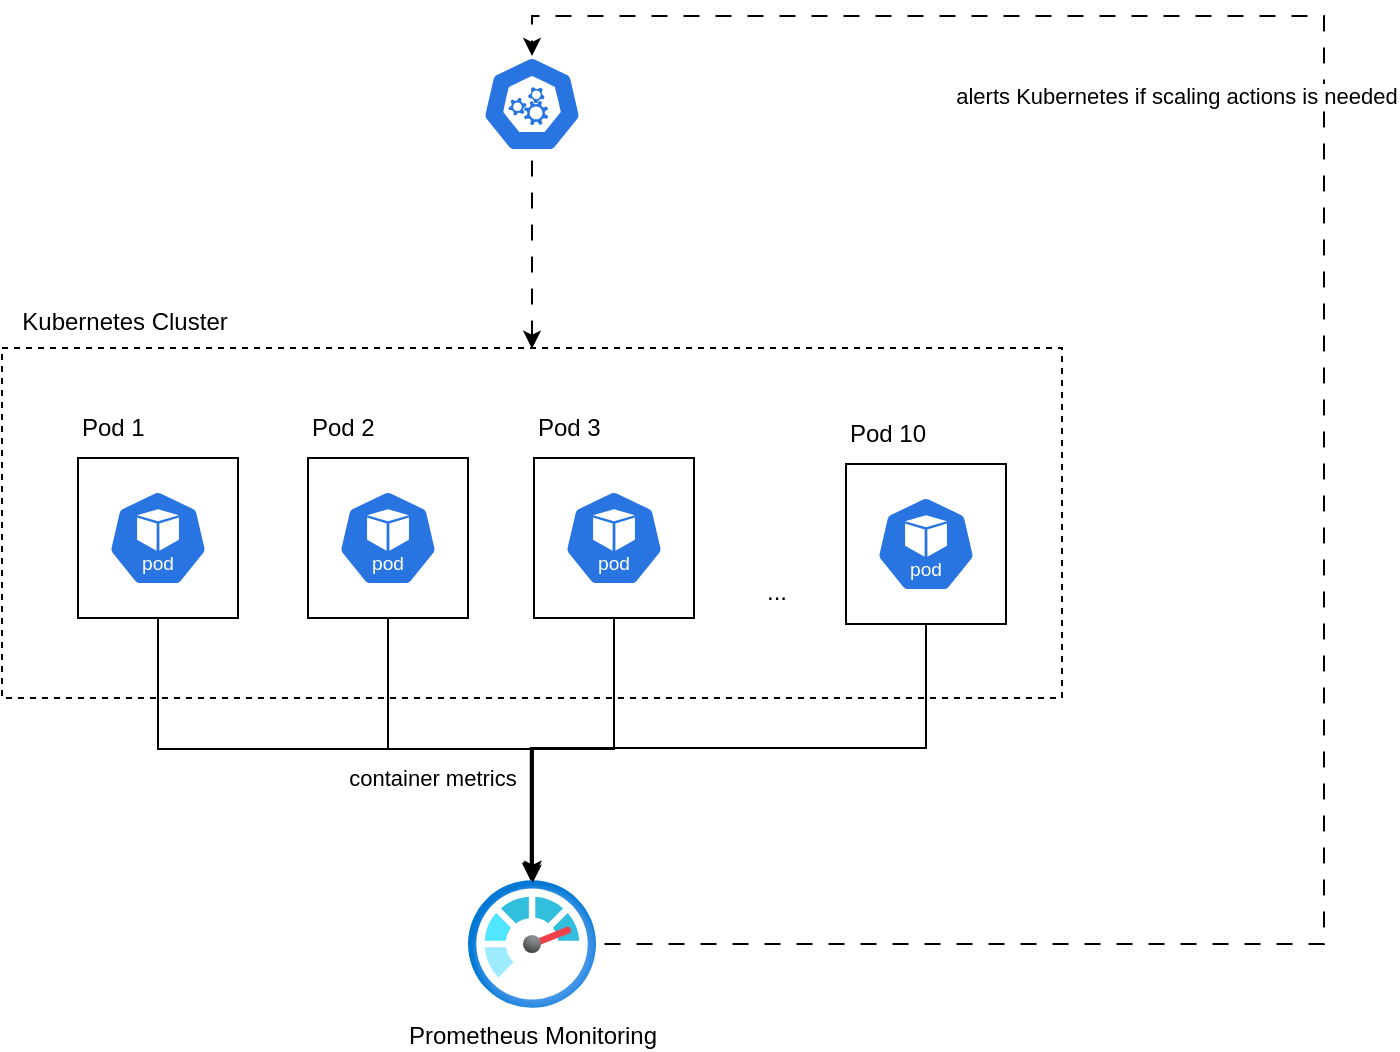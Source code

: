 <mxfile version="24.7.15">
  <diagram name="Page-1" id="Srz1Zm0OKNgckGHmFhSy">
    <mxGraphModel dx="1029" dy="719" grid="0" gridSize="10" guides="1" tooltips="1" connect="1" arrows="1" fold="1" page="0" pageScale="1" pageWidth="850" pageHeight="1100" math="0" shadow="0">
      <root>
        <mxCell id="0" />
        <mxCell id="1" parent="0" />
        <mxCell id="-Q4Kfv5MP3wiHTD52DeR-20" value="" style="verticalLabelPosition=bottom;verticalAlign=top;html=1;shape=mxgraph.basic.rect;fillColor2=none;strokeWidth=1;size=20;indent=5;dashed=1;" parent="1" vertex="1">
          <mxGeometry x="89" y="231" width="530" height="175" as="geometry" />
        </mxCell>
        <mxCell id="-Q4Kfv5MP3wiHTD52DeR-42" style="edgeStyle=orthogonalEdgeStyle;rounded=0;orthogonalLoop=1;jettySize=auto;html=1;exitX=0.5;exitY=1;exitDx=0;exitDy=0;" parent="1" source="-Q4Kfv5MP3wiHTD52DeR-5" target="-Q4Kfv5MP3wiHTD52DeR-41" edge="1">
          <mxGeometry relative="1" as="geometry">
            <mxPoint x="364" y="466" as="targetPoint" />
          </mxGeometry>
        </mxCell>
        <mxCell id="-Q4Kfv5MP3wiHTD52DeR-5" value="" style="whiteSpace=wrap;html=1;aspect=fixed;" parent="1" vertex="1">
          <mxGeometry x="127" y="286" width="80" height="80" as="geometry" />
        </mxCell>
        <mxCell id="-Q4Kfv5MP3wiHTD52DeR-6" value="Pod 1" style="text;html=1;align=left;verticalAlign=middle;resizable=0;points=[];autosize=1;strokeColor=none;fillColor=none;" parent="1" vertex="1">
          <mxGeometry x="127" y="258" width="49" height="26" as="geometry" />
        </mxCell>
        <mxCell id="-Q4Kfv5MP3wiHTD52DeR-21" value="..." style="text;html=1;align=center;verticalAlign=middle;resizable=0;points=[];autosize=1;strokeColor=none;fillColor=none;" parent="1" vertex="1">
          <mxGeometry x="462" y="340" width="28" height="26" as="geometry" />
        </mxCell>
        <mxCell id="-Q4Kfv5MP3wiHTD52DeR-26" value="Kubernetes Cluster" style="text;html=1;align=center;verticalAlign=middle;resizable=0;points=[];autosize=1;strokeColor=none;fillColor=none;" parent="1" vertex="1">
          <mxGeometry x="89" y="205" width="121" height="26" as="geometry" />
        </mxCell>
        <mxCell id="-Q4Kfv5MP3wiHTD52DeR-28" value="" style="aspect=fixed;sketch=0;html=1;dashed=0;whitespace=wrap;verticalLabelPosition=bottom;verticalAlign=top;fillColor=#2875E2;strokeColor=#ffffff;points=[[0.005,0.63,0],[0.1,0.2,0],[0.9,0.2,0],[0.5,0,0],[0.995,0.63,0],[0.72,0.99,0],[0.5,1,0],[0.28,0.99,0]];shape=mxgraph.kubernetes.icon2;kubernetesLabel=1;prIcon=pod" parent="1" vertex="1">
          <mxGeometry x="142" y="302" width="50" height="48" as="geometry" />
        </mxCell>
        <mxCell id="-Q4Kfv5MP3wiHTD52DeR-30" value="" style="whiteSpace=wrap;html=1;aspect=fixed;" parent="1" vertex="1">
          <mxGeometry x="355" y="286" width="80" height="80" as="geometry" />
        </mxCell>
        <mxCell id="-Q4Kfv5MP3wiHTD52DeR-31" value="Pod 3" style="text;html=1;align=left;verticalAlign=middle;resizable=0;points=[];autosize=1;strokeColor=none;fillColor=none;" parent="1" vertex="1">
          <mxGeometry x="355" y="258" width="49" height="26" as="geometry" />
        </mxCell>
        <mxCell id="-Q4Kfv5MP3wiHTD52DeR-32" value="" style="aspect=fixed;sketch=0;html=1;dashed=0;whitespace=wrap;verticalLabelPosition=bottom;verticalAlign=top;fillColor=#2875E2;strokeColor=#ffffff;points=[[0.005,0.63,0],[0.1,0.2,0],[0.9,0.2,0],[0.5,0,0],[0.995,0.63,0],[0.72,0.99,0],[0.5,1,0],[0.28,0.99,0]];shape=mxgraph.kubernetes.icon2;kubernetesLabel=1;prIcon=pod" parent="1" vertex="1">
          <mxGeometry x="370" y="302" width="50" height="48" as="geometry" />
        </mxCell>
        <mxCell id="-Q4Kfv5MP3wiHTD52DeR-33" value="" style="whiteSpace=wrap;html=1;aspect=fixed;" parent="1" vertex="1">
          <mxGeometry x="242" y="286" width="80" height="80" as="geometry" />
        </mxCell>
        <mxCell id="-Q4Kfv5MP3wiHTD52DeR-34" value="Pod 2" style="text;html=1;align=left;verticalAlign=middle;resizable=0;points=[];autosize=1;strokeColor=none;fillColor=none;" parent="1" vertex="1">
          <mxGeometry x="242" y="258" width="49" height="26" as="geometry" />
        </mxCell>
        <mxCell id="-Q4Kfv5MP3wiHTD52DeR-35" value="" style="aspect=fixed;sketch=0;html=1;dashed=0;whitespace=wrap;verticalLabelPosition=bottom;verticalAlign=top;fillColor=#2875E2;strokeColor=#ffffff;points=[[0.005,0.63,0],[0.1,0.2,0],[0.9,0.2,0],[0.5,0,0],[0.995,0.63,0],[0.72,0.99,0],[0.5,1,0],[0.28,0.99,0]];shape=mxgraph.kubernetes.icon2;kubernetesLabel=1;prIcon=pod" parent="1" vertex="1">
          <mxGeometry x="257" y="302" width="50" height="48" as="geometry" />
        </mxCell>
        <mxCell id="-Q4Kfv5MP3wiHTD52DeR-36" value="" style="whiteSpace=wrap;html=1;aspect=fixed;" parent="1" vertex="1">
          <mxGeometry x="511" y="289" width="80" height="80" as="geometry" />
        </mxCell>
        <mxCell id="-Q4Kfv5MP3wiHTD52DeR-37" value="Pod 10" style="text;html=1;align=left;verticalAlign=middle;resizable=0;points=[];autosize=1;strokeColor=none;fillColor=none;" parent="1" vertex="1">
          <mxGeometry x="511" y="261" width="56" height="26" as="geometry" />
        </mxCell>
        <mxCell id="-Q4Kfv5MP3wiHTD52DeR-38" value="" style="aspect=fixed;sketch=0;html=1;dashed=0;whitespace=wrap;verticalLabelPosition=bottom;verticalAlign=top;fillColor=#2875E2;strokeColor=#ffffff;points=[[0.005,0.63,0],[0.1,0.2,0],[0.9,0.2,0],[0.5,0,0],[0.995,0.63,0],[0.72,0.99,0],[0.5,1,0],[0.28,0.99,0]];shape=mxgraph.kubernetes.icon2;kubernetesLabel=1;prIcon=pod" parent="1" vertex="1">
          <mxGeometry x="526" y="305" width="50" height="48" as="geometry" />
        </mxCell>
        <mxCell id="-Q4Kfv5MP3wiHTD52DeR-39" value="" style="aspect=fixed;sketch=0;html=1;dashed=0;whitespace=wrap;verticalLabelPosition=bottom;verticalAlign=top;fillColor=#2875E2;strokeColor=#ffffff;points=[[0.005,0.63,0],[0.1,0.2,0],[0.9,0.2,0],[0.5,0,0],[0.995,0.63,0],[0.72,0.99,0],[0.5,1,0],[0.28,0.99,0]];shape=mxgraph.kubernetes.icon2;prIcon=api" parent="1" vertex="1">
          <mxGeometry x="329" y="85" width="50" height="48" as="geometry" />
        </mxCell>
        <mxCell id="-Q4Kfv5MP3wiHTD52DeR-40" style="edgeStyle=orthogonalEdgeStyle;rounded=0;orthogonalLoop=1;jettySize=auto;html=1;entryX=0.5;entryY=0.002;entryDx=0;entryDy=0;entryPerimeter=0;flowAnimation=1;" parent="1" source="-Q4Kfv5MP3wiHTD52DeR-39" target="-Q4Kfv5MP3wiHTD52DeR-20" edge="1">
          <mxGeometry relative="1" as="geometry" />
        </mxCell>
        <mxCell id="-Q4Kfv5MP3wiHTD52DeR-47" style="edgeStyle=orthogonalEdgeStyle;rounded=0;orthogonalLoop=1;jettySize=auto;html=1;entryX=0.5;entryY=0;entryDx=0;entryDy=0;entryPerimeter=0;flowAnimation=1;" parent="1" source="-Q4Kfv5MP3wiHTD52DeR-41" target="-Q4Kfv5MP3wiHTD52DeR-39" edge="1">
          <mxGeometry relative="1" as="geometry">
            <mxPoint x="695.528" y="270.547" as="targetPoint" />
            <Array as="points">
              <mxPoint x="750" y="529" />
              <mxPoint x="750" y="65" />
              <mxPoint x="354" y="65" />
            </Array>
          </mxGeometry>
        </mxCell>
        <mxCell id="-Q4Kfv5MP3wiHTD52DeR-49" value="alerts Kubernetes if scaling actions is needed" style="edgeLabel;html=1;align=center;verticalAlign=middle;resizable=0;points=[];" parent="-Q4Kfv5MP3wiHTD52DeR-47" vertex="1" connectable="0">
          <mxGeometry x="0.048" y="4" relative="1" as="geometry">
            <mxPoint x="-70" y="-136" as="offset" />
          </mxGeometry>
        </mxCell>
        <mxCell id="-Q4Kfv5MP3wiHTD52DeR-41" value="Prometheus Monitoring" style="image;aspect=fixed;html=1;points=[];align=center;fontSize=12;image=img/lib/azure2/management_governance/Monitor.svg;" parent="1" vertex="1">
          <mxGeometry x="322" y="497" width="64" height="64" as="geometry" />
        </mxCell>
        <mxCell id="-Q4Kfv5MP3wiHTD52DeR-43" style="edgeStyle=orthogonalEdgeStyle;rounded=0;orthogonalLoop=1;jettySize=auto;html=1;exitX=0.5;exitY=1;exitDx=0;exitDy=0;entryX=0.506;entryY=0.021;entryDx=0;entryDy=0;entryPerimeter=0;" parent="1" source="-Q4Kfv5MP3wiHTD52DeR-33" target="-Q4Kfv5MP3wiHTD52DeR-41" edge="1">
          <mxGeometry relative="1" as="geometry" />
        </mxCell>
        <mxCell id="-Q4Kfv5MP3wiHTD52DeR-44" style="edgeStyle=orthogonalEdgeStyle;rounded=0;orthogonalLoop=1;jettySize=auto;html=1;exitX=0.5;exitY=1;exitDx=0;exitDy=0;entryX=0.506;entryY=-0.01;entryDx=0;entryDy=0;entryPerimeter=0;" parent="1" source="-Q4Kfv5MP3wiHTD52DeR-30" target="-Q4Kfv5MP3wiHTD52DeR-41" edge="1">
          <mxGeometry relative="1" as="geometry" />
        </mxCell>
        <mxCell id="-Q4Kfv5MP3wiHTD52DeR-45" style="edgeStyle=orthogonalEdgeStyle;rounded=0;orthogonalLoop=1;jettySize=auto;html=1;exitX=0.5;exitY=1;exitDx=0;exitDy=0;entryX=0.49;entryY=0.006;entryDx=0;entryDy=0;entryPerimeter=0;" parent="1" source="-Q4Kfv5MP3wiHTD52DeR-36" target="-Q4Kfv5MP3wiHTD52DeR-41" edge="1">
          <mxGeometry relative="1" as="geometry">
            <Array as="points">
              <mxPoint x="551" y="431" />
              <mxPoint x="353" y="431" />
            </Array>
          </mxGeometry>
        </mxCell>
        <mxCell id="-Q4Kfv5MP3wiHTD52DeR-46" value="&lt;font style=&quot;font-size: 11px;&quot;&gt;container metrics&lt;/font&gt;" style="text;html=1;align=center;verticalAlign=middle;resizable=0;points=[];autosize=1;strokeColor=none;fillColor=none;fontSize=11;" parent="1" vertex="1">
          <mxGeometry x="253" y="433" width="102" height="25" as="geometry" />
        </mxCell>
      </root>
    </mxGraphModel>
  </diagram>
</mxfile>
